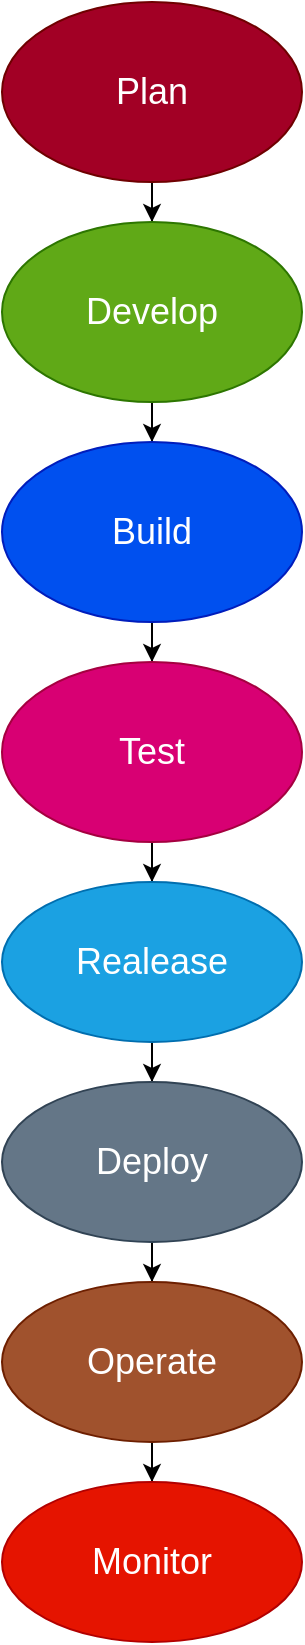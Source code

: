 <mxfile version="28.1.1">
  <diagram name="Page-1" id="Diq_IC1tx4YR0bBFk_lB">
    <mxGraphModel dx="872" dy="1573" grid="1" gridSize="10" guides="1" tooltips="1" connect="1" arrows="1" fold="1" page="1" pageScale="1" pageWidth="850" pageHeight="1100" math="0" shadow="0">
      <root>
        <mxCell id="0" />
        <mxCell id="1" parent="0" />
        <mxCell id="bRFFGiG6ytyCKUNBNAe6-3" value="" style="edgeStyle=orthogonalEdgeStyle;rounded=0;orthogonalLoop=1;jettySize=auto;html=1;" edge="1" parent="1" source="bRFFGiG6ytyCKUNBNAe6-1" target="bRFFGiG6ytyCKUNBNAe6-2">
          <mxGeometry relative="1" as="geometry" />
        </mxCell>
        <mxCell id="bRFFGiG6ytyCKUNBNAe6-1" value="&lt;font style=&quot;font-size: 18px;&quot;&gt;Plan&lt;/font&gt;" style="ellipse;whiteSpace=wrap;html=1;fillColor=#a20025;fontColor=#ffffff;strokeColor=#6F0000;" vertex="1" parent="1">
          <mxGeometry x="340" y="-10" width="150" height="90" as="geometry" />
        </mxCell>
        <mxCell id="bRFFGiG6ytyCKUNBNAe6-5" value="" style="edgeStyle=orthogonalEdgeStyle;rounded=0;orthogonalLoop=1;jettySize=auto;html=1;" edge="1" parent="1" source="bRFFGiG6ytyCKUNBNAe6-2" target="bRFFGiG6ytyCKUNBNAe6-4">
          <mxGeometry relative="1" as="geometry" />
        </mxCell>
        <mxCell id="bRFFGiG6ytyCKUNBNAe6-2" value="&lt;span style=&quot;font-size: 18px;&quot;&gt;Develop&lt;/span&gt;" style="ellipse;whiteSpace=wrap;html=1;fillColor=#60a917;fontColor=#ffffff;strokeColor=#2D7600;" vertex="1" parent="1">
          <mxGeometry x="340" y="100" width="150" height="90" as="geometry" />
        </mxCell>
        <mxCell id="bRFFGiG6ytyCKUNBNAe6-7" value="" style="edgeStyle=orthogonalEdgeStyle;rounded=0;orthogonalLoop=1;jettySize=auto;html=1;" edge="1" parent="1" source="bRFFGiG6ytyCKUNBNAe6-4" target="bRFFGiG6ytyCKUNBNAe6-6">
          <mxGeometry relative="1" as="geometry" />
        </mxCell>
        <mxCell id="bRFFGiG6ytyCKUNBNAe6-4" value="&lt;span style=&quot;font-size: 18px;&quot;&gt;Build&lt;/span&gt;" style="ellipse;whiteSpace=wrap;html=1;fillColor=#0050ef;fontColor=#ffffff;strokeColor=#001DBC;" vertex="1" parent="1">
          <mxGeometry x="340" y="210" width="150" height="90" as="geometry" />
        </mxCell>
        <mxCell id="bRFFGiG6ytyCKUNBNAe6-9" value="" style="edgeStyle=orthogonalEdgeStyle;rounded=0;orthogonalLoop=1;jettySize=auto;html=1;" edge="1" parent="1" source="bRFFGiG6ytyCKUNBNAe6-6" target="bRFFGiG6ytyCKUNBNAe6-8">
          <mxGeometry relative="1" as="geometry" />
        </mxCell>
        <mxCell id="bRFFGiG6ytyCKUNBNAe6-6" value="&lt;span style=&quot;font-size: 18px;&quot;&gt;Test&lt;/span&gt;" style="ellipse;whiteSpace=wrap;html=1;fillColor=#d80073;fontColor=#ffffff;strokeColor=#A50040;" vertex="1" parent="1">
          <mxGeometry x="340" y="320" width="150" height="90" as="geometry" />
        </mxCell>
        <mxCell id="bRFFGiG6ytyCKUNBNAe6-11" value="" style="edgeStyle=orthogonalEdgeStyle;rounded=0;orthogonalLoop=1;jettySize=auto;html=1;" edge="1" parent="1" source="bRFFGiG6ytyCKUNBNAe6-8" target="bRFFGiG6ytyCKUNBNAe6-10">
          <mxGeometry relative="1" as="geometry" />
        </mxCell>
        <mxCell id="bRFFGiG6ytyCKUNBNAe6-8" value="&lt;span style=&quot;font-size: 18px;&quot;&gt;Realease&lt;/span&gt;" style="ellipse;whiteSpace=wrap;html=1;fillColor=#1ba1e2;fontColor=#ffffff;strokeColor=#006EAF;" vertex="1" parent="1">
          <mxGeometry x="340" y="430" width="150" height="80" as="geometry" />
        </mxCell>
        <mxCell id="bRFFGiG6ytyCKUNBNAe6-13" value="" style="edgeStyle=orthogonalEdgeStyle;rounded=0;orthogonalLoop=1;jettySize=auto;html=1;" edge="1" parent="1" source="bRFFGiG6ytyCKUNBNAe6-10" target="bRFFGiG6ytyCKUNBNAe6-12">
          <mxGeometry relative="1" as="geometry" />
        </mxCell>
        <mxCell id="bRFFGiG6ytyCKUNBNAe6-10" value="&lt;span style=&quot;font-size: 18px;&quot;&gt;Deploy&lt;/span&gt;" style="ellipse;whiteSpace=wrap;html=1;fillColor=#647687;fontColor=#ffffff;strokeColor=#314354;" vertex="1" parent="1">
          <mxGeometry x="340" y="530" width="150" height="80" as="geometry" />
        </mxCell>
        <mxCell id="bRFFGiG6ytyCKUNBNAe6-15" value="" style="edgeStyle=orthogonalEdgeStyle;rounded=0;orthogonalLoop=1;jettySize=auto;html=1;" edge="1" parent="1" source="bRFFGiG6ytyCKUNBNAe6-12" target="bRFFGiG6ytyCKUNBNAe6-14">
          <mxGeometry relative="1" as="geometry" />
        </mxCell>
        <mxCell id="bRFFGiG6ytyCKUNBNAe6-12" value="&lt;span style=&quot;font-size: 18px;&quot;&gt;Operate&lt;/span&gt;" style="ellipse;whiteSpace=wrap;html=1;fillColor=#a0522d;fontColor=#ffffff;strokeColor=#6D1F00;" vertex="1" parent="1">
          <mxGeometry x="340" y="630" width="150" height="80" as="geometry" />
        </mxCell>
        <mxCell id="bRFFGiG6ytyCKUNBNAe6-14" value="&lt;span style=&quot;font-size: 18px;&quot;&gt;Monitor&lt;/span&gt;" style="ellipse;whiteSpace=wrap;html=1;fillColor=#e51400;fontColor=#ffffff;strokeColor=#B20000;" vertex="1" parent="1">
          <mxGeometry x="340" y="730" width="150" height="80" as="geometry" />
        </mxCell>
      </root>
    </mxGraphModel>
  </diagram>
</mxfile>
